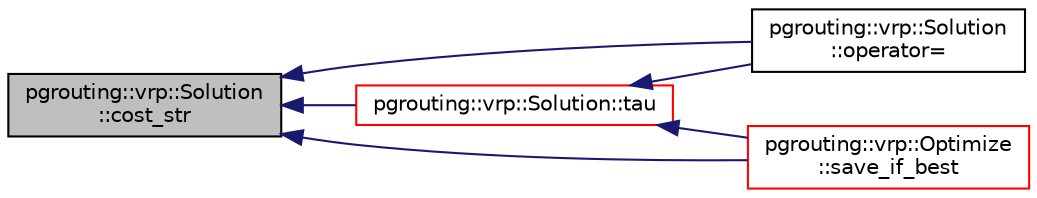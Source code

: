 digraph "pgrouting::vrp::Solution::cost_str"
{
  edge [fontname="Helvetica",fontsize="10",labelfontname="Helvetica",labelfontsize="10"];
  node [fontname="Helvetica",fontsize="10",shape=record];
  rankdir="LR";
  Node24 [label="pgrouting::vrp::Solution\l::cost_str",height=0.2,width=0.4,color="black", fillcolor="grey75", style="filled", fontcolor="black"];
  Node24 -> Node25 [dir="back",color="midnightblue",fontsize="10",style="solid",fontname="Helvetica"];
  Node25 [label="pgrouting::vrp::Solution\l::operator=",height=0.2,width=0.4,color="black", fillcolor="white", style="filled",URL="$classpgrouting_1_1vrp_1_1Solution.html#ab21af677ebe47f2fcfee71e93ab30ed3"];
  Node24 -> Node26 [dir="back",color="midnightblue",fontsize="10",style="solid",fontname="Helvetica"];
  Node26 [label="pgrouting::vrp::Optimize\l::save_if_best",height=0.2,width=0.4,color="red", fillcolor="white", style="filled",URL="$classpgrouting_1_1vrp_1_1Optimize.html#a566ff61efd9b90653451236317ffa16f"];
  Node24 -> Node34 [dir="back",color="midnightblue",fontsize="10",style="solid",fontname="Helvetica"];
  Node34 [label="pgrouting::vrp::Solution::tau",height=0.2,width=0.4,color="red", fillcolor="white", style="filled",URL="$classpgrouting_1_1vrp_1_1Solution.html#af57a4f8691ed496abe7e024e90c74492"];
  Node34 -> Node25 [dir="back",color="midnightblue",fontsize="10",style="solid",fontname="Helvetica"];
  Node34 -> Node26 [dir="back",color="midnightblue",fontsize="10",style="solid",fontname="Helvetica"];
}
